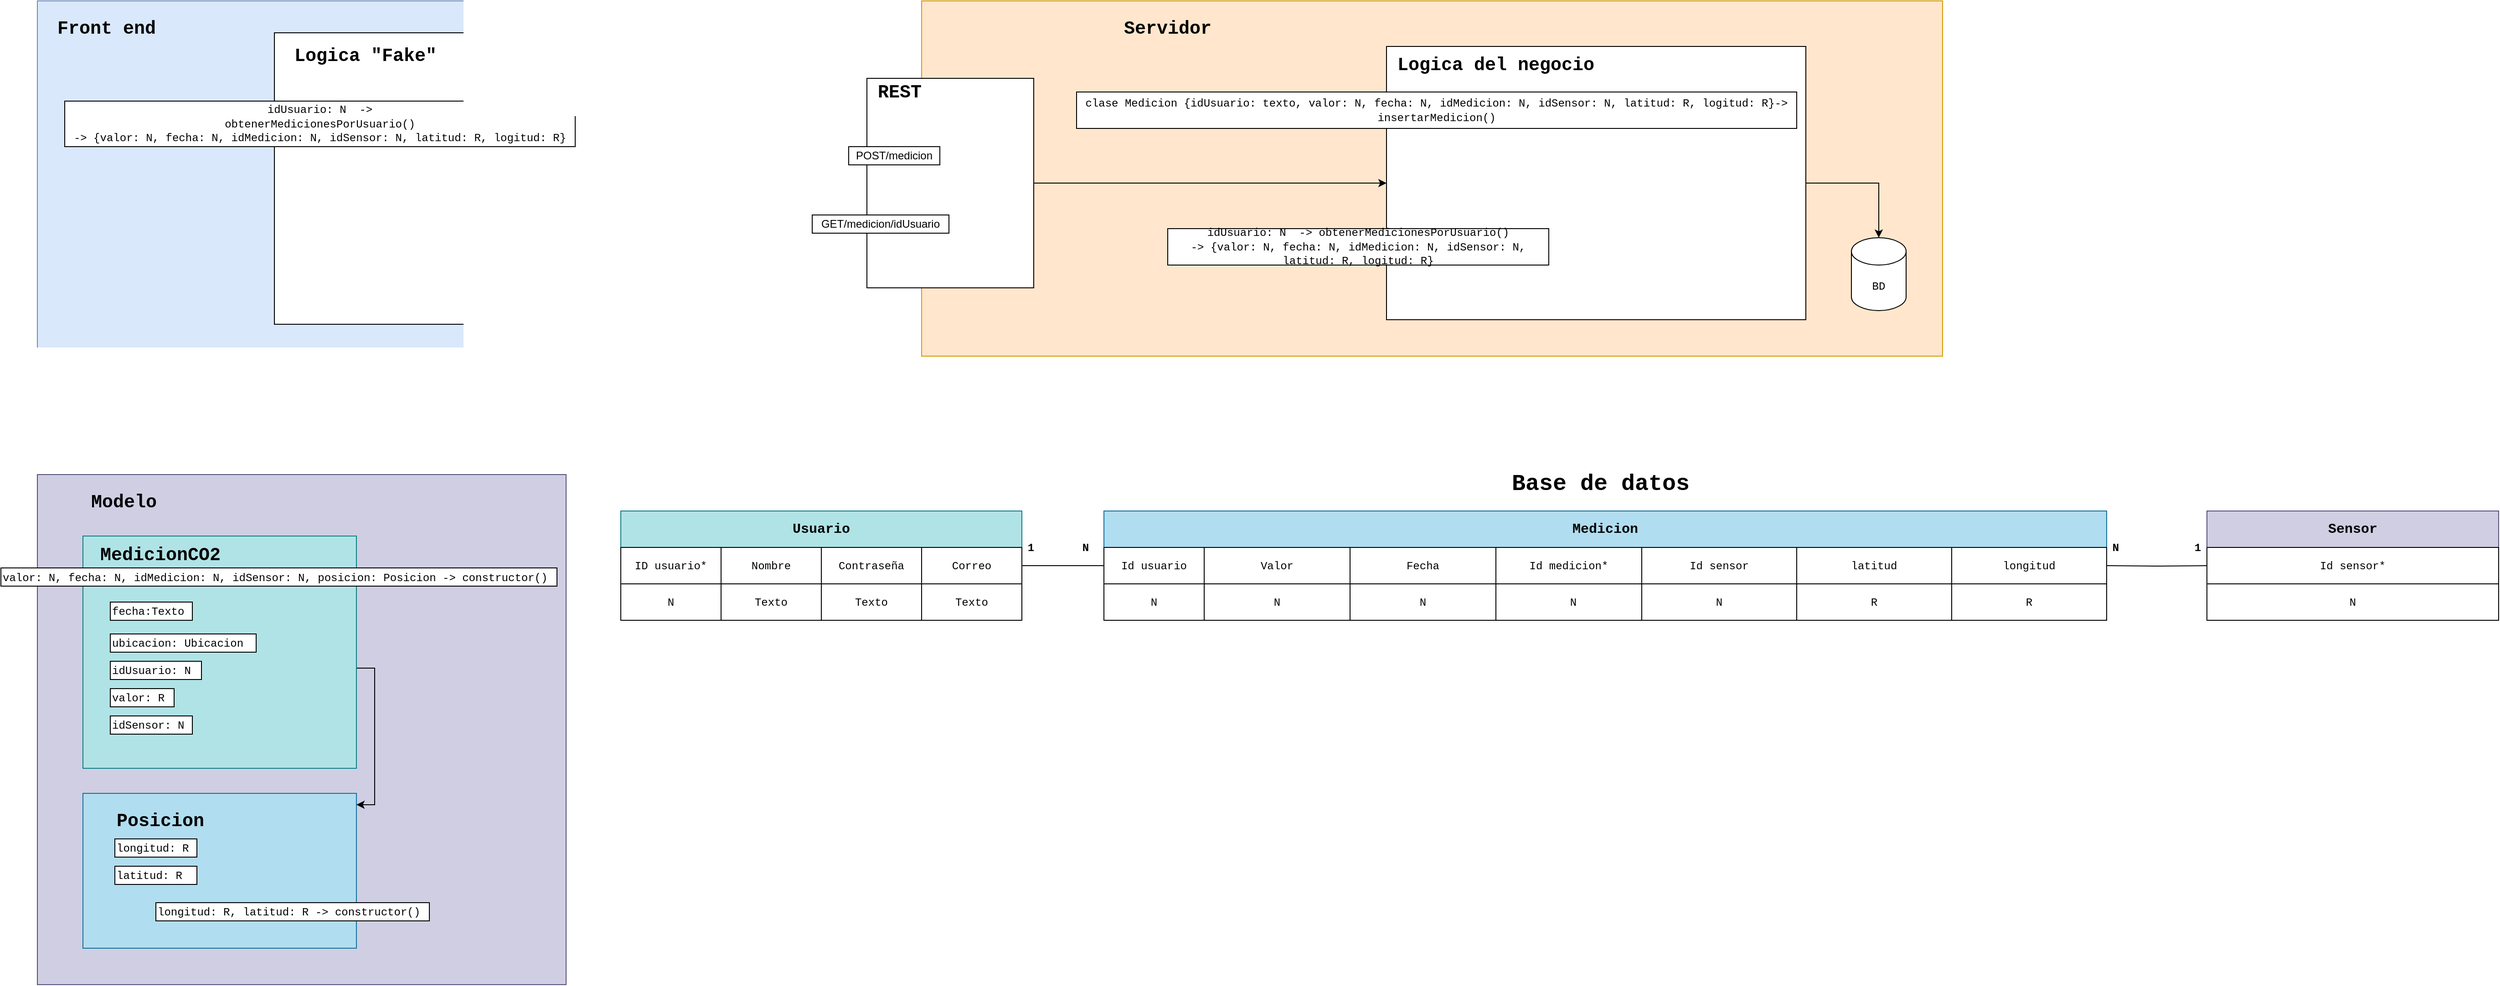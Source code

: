 <mxfile version="15.4.0" type="device"><diagram id="OW5cf0-zSIjtsw88T6Mg" name="Página-1"><mxGraphModel dx="3076" dy="814" grid="1" gridSize="10" guides="1" tooltips="1" connect="1" arrows="1" fold="1" page="1" pageScale="1" pageWidth="827" pageHeight="1169" math="0" shadow="0"><root><mxCell id="0"/><mxCell id="1" parent="0"/><mxCell id="uVt2Xz3lkz9LZpiOyM_X-1" value="" style="rounded=0;whiteSpace=wrap;html=1;fillColor=#ffe6cc;strokeColor=#d79b00;" parent="1" vertex="1"><mxGeometry x="-630" y="80" width="1120" height="390" as="geometry"/></mxCell><mxCell id="Ao88bmvKaG3jqmDlzk9u-2" style="edgeStyle=orthogonalEdgeStyle;rounded=0;orthogonalLoop=1;jettySize=auto;html=1;exitX=1;exitY=0.5;exitDx=0;exitDy=0;entryX=0.5;entryY=0;entryDx=0;entryDy=0;entryPerimeter=0;" parent="1" source="uVt2Xz3lkz9LZpiOyM_X-2" target="uVt2Xz3lkz9LZpiOyM_X-5" edge="1"><mxGeometry relative="1" as="geometry"/></mxCell><mxCell id="uVt2Xz3lkz9LZpiOyM_X-2" value="" style="rounded=0;whiteSpace=wrap;html=1;autosize=1;" parent="1" vertex="1"><mxGeometry x="-120" y="130" width="460" height="300" as="geometry"/></mxCell><mxCell id="uVt2Xz3lkz9LZpiOyM_X-4" value="&lt;font face=&quot;Courier New&quot; style=&quot;font-size: 20px&quot;&gt;&lt;b&gt;Servidor&lt;/b&gt;&lt;/font&gt;" style="text;html=1;strokeColor=none;fillColor=none;align=left;verticalAlign=middle;whiteSpace=wrap;rounded=0;" parent="1" vertex="1"><mxGeometry x="-410" y="100" width="100" height="20" as="geometry"/></mxCell><mxCell id="uVt2Xz3lkz9LZpiOyM_X-5" value="&lt;font face=&quot;Courier New&quot;&gt;BD&lt;/font&gt;" style="shape=cylinder3;whiteSpace=wrap;html=1;boundedLbl=1;backgroundOutline=1;size=15;" parent="1" vertex="1"><mxGeometry x="390" y="340" width="60" height="80" as="geometry"/></mxCell><mxCell id="uVt2Xz3lkz9LZpiOyM_X-12" value="" style="rounded=0;whiteSpace=wrap;html=1;" parent="1" vertex="1"><mxGeometry x="-850" y="640" width="330" height="120" as="geometry"/></mxCell><mxCell id="uVt2Xz3lkz9LZpiOyM_X-13" value="&lt;font face=&quot;Courier New&quot; style=&quot;font-size: 15px&quot;&gt;&lt;b&gt;Usuario&lt;/b&gt;&lt;/font&gt;" style="rounded=0;whiteSpace=wrap;html=1;fillColor=#b0e3e6;strokeColor=#0e8088;" parent="1" vertex="1"><mxGeometry x="-960" y="640" width="440" height="40" as="geometry"/></mxCell><mxCell id="uVt2Xz3lkz9LZpiOyM_X-14" value="&lt;font face=&quot;Courier New&quot;&gt;Correo&lt;/font&gt;" style="rounded=0;whiteSpace=wrap;html=1;" parent="1" vertex="1"><mxGeometry x="-630" y="680" width="110" height="40" as="geometry"/></mxCell><mxCell id="uVt2Xz3lkz9LZpiOyM_X-15" value="&lt;font face=&quot;Courier New&quot;&gt;Contraseña&lt;/font&gt;" style="rounded=0;whiteSpace=wrap;html=1;" parent="1" vertex="1"><mxGeometry x="-740" y="680" width="110" height="40" as="geometry"/></mxCell><mxCell id="uVt2Xz3lkz9LZpiOyM_X-16" value="&lt;font face=&quot;Courier New&quot;&gt;Nombre&lt;/font&gt;" style="rounded=0;whiteSpace=wrap;html=1;" parent="1" vertex="1"><mxGeometry x="-850" y="680" width="110" height="40" as="geometry"/></mxCell><mxCell id="uVt2Xz3lkz9LZpiOyM_X-17" value="" style="rounded=0;whiteSpace=wrap;html=1;" parent="1" vertex="1"><mxGeometry x="780" y="640" width="320" height="120" as="geometry"/></mxCell><mxCell id="uVt2Xz3lkz9LZpiOyM_X-18" value="&lt;font face=&quot;Courier New&quot; style=&quot;font-size: 15px&quot;&gt;&lt;b&gt;Sensor&lt;/b&gt;&lt;/font&gt;" style="rounded=0;whiteSpace=wrap;html=1;fillColor=#d0cee2;strokeColor=#56517e;" parent="1" vertex="1"><mxGeometry x="780" y="640" width="320" height="40" as="geometry"/></mxCell><mxCell id="uVt2Xz3lkz9LZpiOyM_X-23" value="&lt;font style=&quot;font-size: 15px&quot; face=&quot;Courier New&quot;&gt;&lt;b&gt;Medicion&lt;/b&gt;&lt;/font&gt;" style="rounded=0;whiteSpace=wrap;html=1;fillColor=#b1ddf0;strokeColor=#10739e;" parent="1" vertex="1"><mxGeometry x="-430" y="640" width="1100" height="40" as="geometry"/></mxCell><mxCell id="uVt2Xz3lkz9LZpiOyM_X-24" value="&lt;font face=&quot;Courier New&quot;&gt;Valor&lt;/font&gt;" style="rounded=0;whiteSpace=wrap;html=1;" parent="1" vertex="1"><mxGeometry x="-320" y="680" width="160" height="40" as="geometry"/></mxCell><mxCell id="uVt2Xz3lkz9LZpiOyM_X-25" value="&lt;span style=&quot;font-family: &amp;#34;courier new&amp;#34;&quot;&gt;Id sensor&lt;/span&gt;" style="rounded=0;whiteSpace=wrap;html=1;" parent="1" vertex="1"><mxGeometry x="160" y="680" width="170" height="40" as="geometry"/></mxCell><mxCell id="uVt2Xz3lkz9LZpiOyM_X-28" value="&lt;font face=&quot;Courier New&quot;&gt;Id sensor&lt;/font&gt;&lt;span style=&quot;font-family: &amp;#34;courier new&amp;#34;&quot;&gt;*&lt;/span&gt;" style="rounded=0;whiteSpace=wrap;html=1;" parent="1" vertex="1"><mxGeometry x="780" y="680" width="320" height="40" as="geometry"/></mxCell><mxCell id="uVt2Xz3lkz9LZpiOyM_X-29" value="&lt;font face=&quot;Courier New&quot;&gt;Texto&lt;/font&gt;" style="rounded=0;whiteSpace=wrap;html=1;" parent="1" vertex="1"><mxGeometry x="-850" y="720" width="110" height="40" as="geometry"/></mxCell><mxCell id="uVt2Xz3lkz9LZpiOyM_X-30" value="&lt;font face=&quot;Courier New&quot;&gt;Texto&lt;/font&gt;" style="rounded=0;whiteSpace=wrap;html=1;" parent="1" vertex="1"><mxGeometry x="-740" y="720" width="110" height="40" as="geometry"/></mxCell><mxCell id="uVt2Xz3lkz9LZpiOyM_X-31" value="&lt;font face=&quot;Courier New&quot;&gt;Texto&lt;/font&gt;" style="rounded=0;whiteSpace=wrap;html=1;" parent="1" vertex="1"><mxGeometry x="-630" y="720" width="110" height="40" as="geometry"/></mxCell><mxCell id="uVt2Xz3lkz9LZpiOyM_X-33" value="&lt;font face=&quot;Courier New&quot;&gt;N&lt;/font&gt;" style="rounded=0;whiteSpace=wrap;html=1;" parent="1" vertex="1"><mxGeometry x="780" y="720" width="320" height="40" as="geometry"/></mxCell><mxCell id="uVt2Xz3lkz9LZpiOyM_X-34" value="&lt;font face=&quot;Courier New&quot;&gt;N&lt;/font&gt;" style="rounded=0;whiteSpace=wrap;html=1;" parent="1" vertex="1"><mxGeometry x="-320" y="720" width="160" height="40" as="geometry"/></mxCell><mxCell id="uVt2Xz3lkz9LZpiOyM_X-35" value="&lt;font face=&quot;Courier New&quot;&gt;N&lt;/font&gt;" style="rounded=0;whiteSpace=wrap;html=1;" parent="1" vertex="1"><mxGeometry y="720" width="170" height="40" as="geometry"/></mxCell><mxCell id="uVt2Xz3lkz9LZpiOyM_X-39" value="&lt;font face=&quot;Courier New&quot;&gt;Fecha&lt;/font&gt;" style="rounded=0;whiteSpace=wrap;html=1;" parent="1" vertex="1"><mxGeometry x="-160" y="680" width="160" height="40" as="geometry"/></mxCell><mxCell id="uVt2Xz3lkz9LZpiOyM_X-40" value="&lt;font face=&quot;Courier New&quot;&gt;N&lt;/font&gt;" style="rounded=0;whiteSpace=wrap;html=1;" parent="1" vertex="1"><mxGeometry x="-160" y="720" width="160" height="40" as="geometry"/></mxCell><mxCell id="B37-67LGROSKKmoNiBBY-6" style="edgeStyle=orthogonalEdgeStyle;rounded=0;orthogonalLoop=1;jettySize=auto;html=1;exitX=0;exitY=0.5;exitDx=0;exitDy=0;entryX=1;entryY=0.5;entryDx=0;entryDy=0;endArrow=none;endFill=0;" parent="1" source="uVt2Xz3lkz9LZpiOyM_X-42" target="uVt2Xz3lkz9LZpiOyM_X-14" edge="1"><mxGeometry relative="1" as="geometry"/></mxCell><mxCell id="uVt2Xz3lkz9LZpiOyM_X-42" value="&lt;span style=&quot;font-family: &amp;#34;courier new&amp;#34;&quot;&gt;Id usuario&lt;/span&gt;" style="rounded=0;whiteSpace=wrap;html=1;" parent="1" vertex="1"><mxGeometry x="-430" y="680" width="110" height="40" as="geometry"/></mxCell><mxCell id="uVt2Xz3lkz9LZpiOyM_X-43" value="&lt;font face=&quot;Courier New&quot;&gt;N&lt;/font&gt;" style="rounded=0;whiteSpace=wrap;html=1;" parent="1" vertex="1"><mxGeometry x="-430" y="720" width="110" height="40" as="geometry"/></mxCell><mxCell id="uVt2Xz3lkz9LZpiOyM_X-51" value="&lt;font face=&quot;Courier New&quot;&gt;&lt;b&gt;1&lt;/b&gt;&lt;/font&gt;" style="text;html=1;strokeColor=none;fillColor=none;align=center;verticalAlign=middle;whiteSpace=wrap;rounded=0;" parent="1" vertex="1"><mxGeometry x="-520" y="670" width="20" height="20" as="geometry"/></mxCell><mxCell id="uVt2Xz3lkz9LZpiOyM_X-52" value="&lt;font face=&quot;Courier New&quot;&gt;&lt;b&gt;N&lt;/b&gt;&lt;/font&gt;" style="text;html=1;strokeColor=none;fillColor=none;align=center;verticalAlign=middle;whiteSpace=wrap;rounded=0;" parent="1" vertex="1"><mxGeometry x="-460" y="670" width="20" height="20" as="geometry"/></mxCell><mxCell id="uVt2Xz3lkz9LZpiOyM_X-54" value="&lt;font face=&quot;Courier New&quot;&gt;&lt;b&gt;1&lt;/b&gt;&lt;/font&gt;" style="text;html=1;strokeColor=none;fillColor=none;align=center;verticalAlign=middle;whiteSpace=wrap;rounded=0;" parent="1" vertex="1"><mxGeometry x="760" y="670" width="20" height="20" as="geometry"/></mxCell><mxCell id="uVt2Xz3lkz9LZpiOyM_X-55" value="&lt;font face=&quot;Courier New&quot;&gt;&lt;b&gt;N&lt;/b&gt;&lt;/font&gt;" style="text;html=1;strokeColor=none;fillColor=none;align=center;verticalAlign=middle;whiteSpace=wrap;rounded=0;" parent="1" vertex="1"><mxGeometry x="670" y="670" width="20" height="20" as="geometry"/></mxCell><mxCell id="uVt2Xz3lkz9LZpiOyM_X-56" value="&lt;font face=&quot;courier new&quot;&gt;Id medicion&lt;/font&gt;&lt;span style=&quot;font-family: &amp;#34;courier new&amp;#34;&quot;&gt;*&lt;/span&gt;&lt;font face=&quot;courier new&quot;&gt;&lt;br&gt;&lt;/font&gt;" style="rounded=0;whiteSpace=wrap;html=1;" parent="1" vertex="1"><mxGeometry y="680" width="160" height="40" as="geometry"/></mxCell><mxCell id="uVt2Xz3lkz9LZpiOyM_X-58" value="&lt;font face=&quot;Courier New&quot;&gt;N&lt;/font&gt;" style="rounded=0;whiteSpace=wrap;html=1;" parent="1" vertex="1"><mxGeometry x="160" y="720" width="170" height="40" as="geometry"/></mxCell><mxCell id="uVt2Xz3lkz9LZpiOyM_X-60" value="&lt;font face=&quot;Courier New&quot;&gt;&lt;span style=&quot;font-size: 25px&quot;&gt;&lt;b&gt;Base de datos&lt;/b&gt;&lt;/span&gt;&lt;/font&gt;" style="text;html=1;strokeColor=none;fillColor=none;align=center;verticalAlign=middle;whiteSpace=wrap;rounded=0;" parent="1" vertex="1"><mxGeometry y="600" width="230" height="20" as="geometry"/></mxCell><mxCell id="uVt2Xz3lkz9LZpiOyM_X-61" value="&lt;font face=&quot;Courier New&quot;&gt;&lt;span style=&quot;font-size: 20px&quot;&gt;&lt;b&gt;Logica del negocio&lt;/b&gt;&lt;/span&gt;&lt;/font&gt;" style="text;html=1;strokeColor=none;fillColor=none;align=left;verticalAlign=middle;whiteSpace=wrap;rounded=0;" parent="1" vertex="1"><mxGeometry x="-110" y="140" width="240" height="20" as="geometry"/></mxCell><mxCell id="XIOtfp6YOzQTgzxLK5Xe-2" value="&lt;font face=&quot;Courier New&quot;&gt;clase Medicion {idUsuario: texto, valor: N, fecha: N, idMedicion: N, idSensor: N, latitud: R, logitud: R}-&amp;gt;&lt;br&gt;insertarMedicion()&lt;/font&gt;" style="rounded=0;whiteSpace=wrap;html=1;autosize=1;" parent="1" vertex="1"><mxGeometry x="-460" y="180" width="790" height="40" as="geometry"/></mxCell><mxCell id="XIOtfp6YOzQTgzxLK5Xe-4" value="&lt;span style=&quot;font-family: &amp;#34;courier new&amp;#34;&quot;&gt;idUsuario: N&lt;/span&gt;&lt;font face=&quot;Courier New&quot;&gt;&amp;nbsp; -&amp;gt; obtenerMedicionesPorUsuario()&lt;br&gt;-&amp;gt;&amp;nbsp;{valor: N, fecha: N, idMedicion: N, idSensor: N&lt;/font&gt;&lt;span style=&quot;font-family: &amp;#34;courier new&amp;#34;&quot;&gt;, latitud: R, logitud: R&lt;/span&gt;&lt;font face=&quot;Courier New&quot;&gt;}&lt;/font&gt;&lt;span style=&quot;font-family: &amp;#34;courier new&amp;#34;&quot;&gt;&lt;br&gt;&lt;/span&gt;" style="rounded=0;whiteSpace=wrap;html=1;autosize=1;" parent="1" vertex="1"><mxGeometry x="-360" y="330" width="418" height="40" as="geometry"/></mxCell><mxCell id="Ao88bmvKaG3jqmDlzk9u-1" style="edgeStyle=orthogonalEdgeStyle;rounded=0;orthogonalLoop=1;jettySize=auto;html=1;exitX=1;exitY=0.5;exitDx=0;exitDy=0;entryX=0;entryY=0.5;entryDx=0;entryDy=0;" parent="1" source="XIOtfp6YOzQTgzxLK5Xe-6" target="uVt2Xz3lkz9LZpiOyM_X-2" edge="1"><mxGeometry relative="1" as="geometry"/></mxCell><mxCell id="XIOtfp6YOzQTgzxLK5Xe-6" value="" style="rounded=0;whiteSpace=wrap;html=1;" parent="1" vertex="1"><mxGeometry x="-690" y="165" width="183" height="230" as="geometry"/></mxCell><mxCell id="XIOtfp6YOzQTgzxLK5Xe-7" value="&lt;font face=&quot;Courier New&quot;&gt;&lt;span style=&quot;font-size: 20px&quot;&gt;&lt;b&gt;REST&lt;/b&gt;&lt;/span&gt;&lt;/font&gt;" style="text;html=1;strokeColor=none;fillColor=none;align=left;verticalAlign=middle;whiteSpace=wrap;rounded=0;" parent="1" vertex="1"><mxGeometry x="-680" y="170" width="100" height="20" as="geometry"/></mxCell><mxCell id="XIOtfp6YOzQTgzxLK5Xe-8" value="POST/medicion" style="rounded=0;whiteSpace=wrap;html=1;autosize=1;" parent="1" vertex="1"><mxGeometry x="-710" y="240" width="100" height="20" as="geometry"/></mxCell><mxCell id="XIOtfp6YOzQTgzxLK5Xe-10" value="GET/medicion/idUsuario" style="rounded=0;whiteSpace=wrap;html=1;autosize=1;" parent="1" vertex="1"><mxGeometry x="-750" y="315" width="150" height="20" as="geometry"/></mxCell><mxCell id="XIOtfp6YOzQTgzxLK5Xe-27" value="" style="rounded=0;whiteSpace=wrap;html=1;fillColor=#dae8fc;strokeColor=#6c8ebf;" parent="1" vertex="1"><mxGeometry x="-1600" y="80" width="690" height="400" as="geometry"/></mxCell><mxCell id="XIOtfp6YOzQTgzxLK5Xe-28" value="" style="rounded=0;whiteSpace=wrap;html=1;" parent="1" vertex="1"><mxGeometry x="-1340" y="115" width="400" height="320" as="geometry"/></mxCell><mxCell id="XIOtfp6YOzQTgzxLK5Xe-29" value="&lt;font face=&quot;Courier New&quot;&gt;&lt;span style=&quot;font-size: 20px&quot;&gt;&lt;b&gt;Logica &quot;Fake&quot;&lt;/b&gt;&lt;/span&gt;&lt;/font&gt;" style="text;html=1;strokeColor=none;fillColor=none;align=left;verticalAlign=middle;whiteSpace=wrap;rounded=0;" parent="1" vertex="1"><mxGeometry x="-1320" y="130" width="170" height="20" as="geometry"/></mxCell><mxCell id="XIOtfp6YOzQTgzxLK5Xe-31" value="&lt;font face=&quot;Courier New&quot;&gt;&lt;span style=&quot;font-size: 20px&quot;&gt;&lt;b&gt;Front end&lt;/b&gt;&lt;/span&gt;&lt;/font&gt;" style="text;html=1;strokeColor=none;fillColor=none;align=left;verticalAlign=middle;whiteSpace=wrap;rounded=0;" parent="1" vertex="1"><mxGeometry x="-1580" y="100" width="170" height="20" as="geometry"/></mxCell><mxCell id="B37-67LGROSKKmoNiBBY-1" value="&lt;font face=&quot;Courier New&quot;&gt;ID usuario*&lt;/font&gt;" style="rounded=0;whiteSpace=wrap;html=1;" parent="1" vertex="1"><mxGeometry x="-960" y="680" width="110" height="40" as="geometry"/></mxCell><mxCell id="B37-67LGROSKKmoNiBBY-2" value="&lt;font face=&quot;Courier New&quot;&gt;N&lt;/font&gt;" style="rounded=0;whiteSpace=wrap;html=1;" parent="1" vertex="1"><mxGeometry x="-960" y="720" width="110" height="40" as="geometry"/></mxCell><mxCell id="B37-67LGROSKKmoNiBBY-7" value="&lt;font face=&quot;Courier New&quot;&gt;latitud&lt;/font&gt;" style="rounded=0;whiteSpace=wrap;html=1;" parent="1" vertex="1"><mxGeometry x="330" y="680" width="170" height="40" as="geometry"/></mxCell><mxCell id="B37-67LGROSKKmoNiBBY-8" value="&lt;font face=&quot;Courier New&quot;&gt;R&lt;/font&gt;" style="rounded=0;whiteSpace=wrap;html=1;" parent="1" vertex="1"><mxGeometry x="330" y="720" width="170" height="40" as="geometry"/></mxCell><mxCell id="B37-67LGROSKKmoNiBBY-11" style="edgeStyle=orthogonalEdgeStyle;rounded=0;orthogonalLoop=1;jettySize=auto;html=1;exitX=1;exitY=0.5;exitDx=0;exitDy=0;entryX=0;entryY=0.5;entryDx=0;entryDy=0;endArrow=none;endFill=0;" parent="1" target="uVt2Xz3lkz9LZpiOyM_X-28" edge="1"><mxGeometry relative="1" as="geometry"><mxPoint x="670" y="700" as="sourcePoint"/></mxGeometry></mxCell><mxCell id="B37-67LGROSKKmoNiBBY-9" value="&lt;font face=&quot;Courier New&quot;&gt;longitud&lt;/font&gt;" style="rounded=0;whiteSpace=wrap;html=1;" parent="1" vertex="1"><mxGeometry x="500" y="680" width="170" height="40" as="geometry"/></mxCell><mxCell id="B37-67LGROSKKmoNiBBY-10" value="&lt;font face=&quot;Courier New&quot;&gt;R&lt;/font&gt;" style="rounded=0;whiteSpace=wrap;html=1;" parent="1" vertex="1"><mxGeometry x="500" y="720" width="170" height="40" as="geometry"/></mxCell><mxCell id="B37-67LGROSKKmoNiBBY-12" value="&lt;span style=&quot;font-family: &amp;#34;courier new&amp;#34;&quot;&gt;idUsuario: N&lt;/span&gt;&lt;font face=&quot;Courier New&quot;&gt;&amp;nbsp; -&amp;gt; &lt;br&gt;obtenerMedicionesPorUsuario()&lt;br&gt;-&amp;gt;&amp;nbsp;{valor: N, fecha: N, idMedicion: N, idSensor: N&lt;/font&gt;&lt;span style=&quot;font-family: &amp;#34;courier new&amp;#34;&quot;&gt;, latitud: R, logitud: R&lt;/span&gt;&lt;font face=&quot;Courier New&quot;&gt;}&lt;/font&gt;&lt;span style=&quot;font-family: &amp;#34;courier new&amp;#34;&quot;&gt;&lt;br&gt;&lt;/span&gt;" style="rounded=0;whiteSpace=wrap;html=1;autosize=1;" parent="1" vertex="1"><mxGeometry x="-1570" y="190" width="560" height="50" as="geometry"/></mxCell><mxCell id="WvqkDbk0sibIvvrIBL3w-1" value="" style="rounded=0;whiteSpace=wrap;html=1;fillColor=#d0cee2;strokeColor=#56517e;" parent="1" vertex="1"><mxGeometry x="-1600" y="600" width="580" height="560" as="geometry"/></mxCell><mxCell id="WvqkDbk0sibIvvrIBL3w-2" value="&lt;font face=&quot;Courier New&quot;&gt;&lt;span style=&quot;font-size: 20px&quot;&gt;&lt;b&gt;Modelo&lt;/b&gt;&lt;/span&gt;&lt;/font&gt;" style="text;html=1;strokeColor=none;fillColor=none;align=center;verticalAlign=middle;whiteSpace=wrap;rounded=0;" parent="1" vertex="1"><mxGeometry x="-1580" y="620" width="150" height="20" as="geometry"/></mxCell><mxCell id="WvqkDbk0sibIvvrIBL3w-17" style="edgeStyle=orthogonalEdgeStyle;rounded=0;orthogonalLoop=1;jettySize=auto;html=1;exitX=1;exitY=0.5;exitDx=0;exitDy=0;" parent="1" source="WvqkDbk0sibIvvrIBL3w-18" target="WvqkDbk0sibIvvrIBL3w-26" edge="1"><mxGeometry relative="1" as="geometry"><Array as="points"><mxPoint x="-1230" y="812.5"/><mxPoint x="-1230" y="962.5"/><mxPoint x="-1400" y="962.5"/></Array></mxGeometry></mxCell><mxCell id="WvqkDbk0sibIvvrIBL3w-18" value="" style="rounded=0;whiteSpace=wrap;html=1;fillColor=#b0e3e6;strokeColor=#0e8088;" parent="1" vertex="1"><mxGeometry x="-1550" y="667.5" width="300" height="255" as="geometry"/></mxCell><mxCell id="WvqkDbk0sibIvvrIBL3w-19" value="&lt;font face=&quot;Courier New&quot;&gt;&lt;span style=&quot;font-size: 20px&quot;&gt;&lt;b&gt;MedicionCO2&lt;/b&gt;&lt;/span&gt;&lt;/font&gt;" style="text;html=1;strokeColor=none;fillColor=none;align=center;verticalAlign=middle;whiteSpace=wrap;rounded=0;" parent="1" vertex="1"><mxGeometry x="-1540" y="677.5" width="150" height="20" as="geometry"/></mxCell><mxCell id="WvqkDbk0sibIvvrIBL3w-20" value="&lt;font face=&quot;Courier New&quot;&gt;fecha:Texto&lt;/font&gt;" style="rounded=0;whiteSpace=wrap;html=1;autosize=1;align=left;" parent="1" vertex="1"><mxGeometry x="-1520" y="740" width="90" height="20" as="geometry"/></mxCell><mxCell id="WvqkDbk0sibIvvrIBL3w-21" value="&lt;font face=&quot;Courier New&quot;&gt;ubicacion: Ubicacion&lt;/font&gt;" style="rounded=0;whiteSpace=wrap;html=1;autosize=1;align=left;" parent="1" vertex="1"><mxGeometry x="-1520" y="775" width="160" height="20" as="geometry"/></mxCell><mxCell id="WvqkDbk0sibIvvrIBL3w-22" value="&lt;font face=&quot;Courier New&quot;&gt;idUsuario: N&lt;/font&gt;" style="rounded=0;whiteSpace=wrap;html=1;autosize=1;align=left;" parent="1" vertex="1"><mxGeometry x="-1520" y="805" width="100" height="20" as="geometry"/></mxCell><mxCell id="WvqkDbk0sibIvvrIBL3w-23" value="&lt;font face=&quot;Courier New&quot;&gt;valor: R&lt;/font&gt;" style="rounded=0;whiteSpace=wrap;html=1;autosize=1;align=left;" parent="1" vertex="1"><mxGeometry x="-1520" y="835" width="70" height="20" as="geometry"/></mxCell><mxCell id="WvqkDbk0sibIvvrIBL3w-24" value="&lt;font face=&quot;Courier New&quot;&gt;idSensor: N&lt;/font&gt;" style="rounded=0;whiteSpace=wrap;html=1;autosize=1;align=left;" parent="1" vertex="1"><mxGeometry x="-1520" y="865" width="90" height="20" as="geometry"/></mxCell><mxCell id="WvqkDbk0sibIvvrIBL3w-25" value="&lt;font face=&quot;Courier New&quot;&gt;valor: N, fecha: N, idMedicion: N, idSensor: N, posicion: Posicion -&lt;/font&gt;&lt;span style=&quot;font-family: &amp;#34;courier new&amp;#34;&quot;&gt;&amp;gt; constructor()&lt;/span&gt;" style="rounded=0;whiteSpace=wrap;html=1;autosize=1;align=left;" parent="1" vertex="1"><mxGeometry x="-1640" y="702.5" width="610" height="20" as="geometry"/></mxCell><mxCell id="WvqkDbk0sibIvvrIBL3w-26" value="" style="rounded=0;whiteSpace=wrap;html=1;fillColor=#b1ddf0;strokeColor=#10739e;" parent="1" vertex="1"><mxGeometry x="-1550" y="950" width="300" height="170" as="geometry"/></mxCell><mxCell id="WvqkDbk0sibIvvrIBL3w-27" value="&lt;font face=&quot;Courier New&quot;&gt;&lt;span style=&quot;font-size: 20px&quot;&gt;&lt;b&gt;Posicion&lt;/b&gt;&lt;/span&gt;&lt;/font&gt;" style="text;html=1;strokeColor=none;fillColor=none;align=center;verticalAlign=middle;whiteSpace=wrap;rounded=0;" parent="1" vertex="1"><mxGeometry x="-1540" y="970" width="150" height="20" as="geometry"/></mxCell><mxCell id="WvqkDbk0sibIvvrIBL3w-28" value="&lt;font face=&quot;Courier New&quot;&gt;longitud: R&lt;/font&gt;" style="rounded=0;whiteSpace=wrap;html=1;autosize=1;align=left;" parent="1" vertex="1"><mxGeometry x="-1515" y="1000" width="90" height="20" as="geometry"/></mxCell><mxCell id="WvqkDbk0sibIvvrIBL3w-29" value="&lt;font face=&quot;Courier New&quot;&gt;latitud: R&lt;/font&gt;" style="rounded=0;whiteSpace=wrap;html=1;autosize=1;align=left;" parent="1" vertex="1"><mxGeometry x="-1515" y="1030" width="90" height="20" as="geometry"/></mxCell><mxCell id="WvqkDbk0sibIvvrIBL3w-30" value="&lt;span style=&quot;font-family: &amp;#34;courier new&amp;#34;&quot;&gt;longitud: R,&amp;nbsp;&lt;/span&gt;&lt;font face=&quot;Courier New&quot;&gt;latitud: R -&amp;gt; constructor()&lt;/font&gt;" style="rounded=0;whiteSpace=wrap;html=1;autosize=1;align=left;" parent="1" vertex="1"><mxGeometry x="-1470" y="1070" width="300" height="20" as="geometry"/></mxCell></root></mxGraphModel></diagram></mxfile>